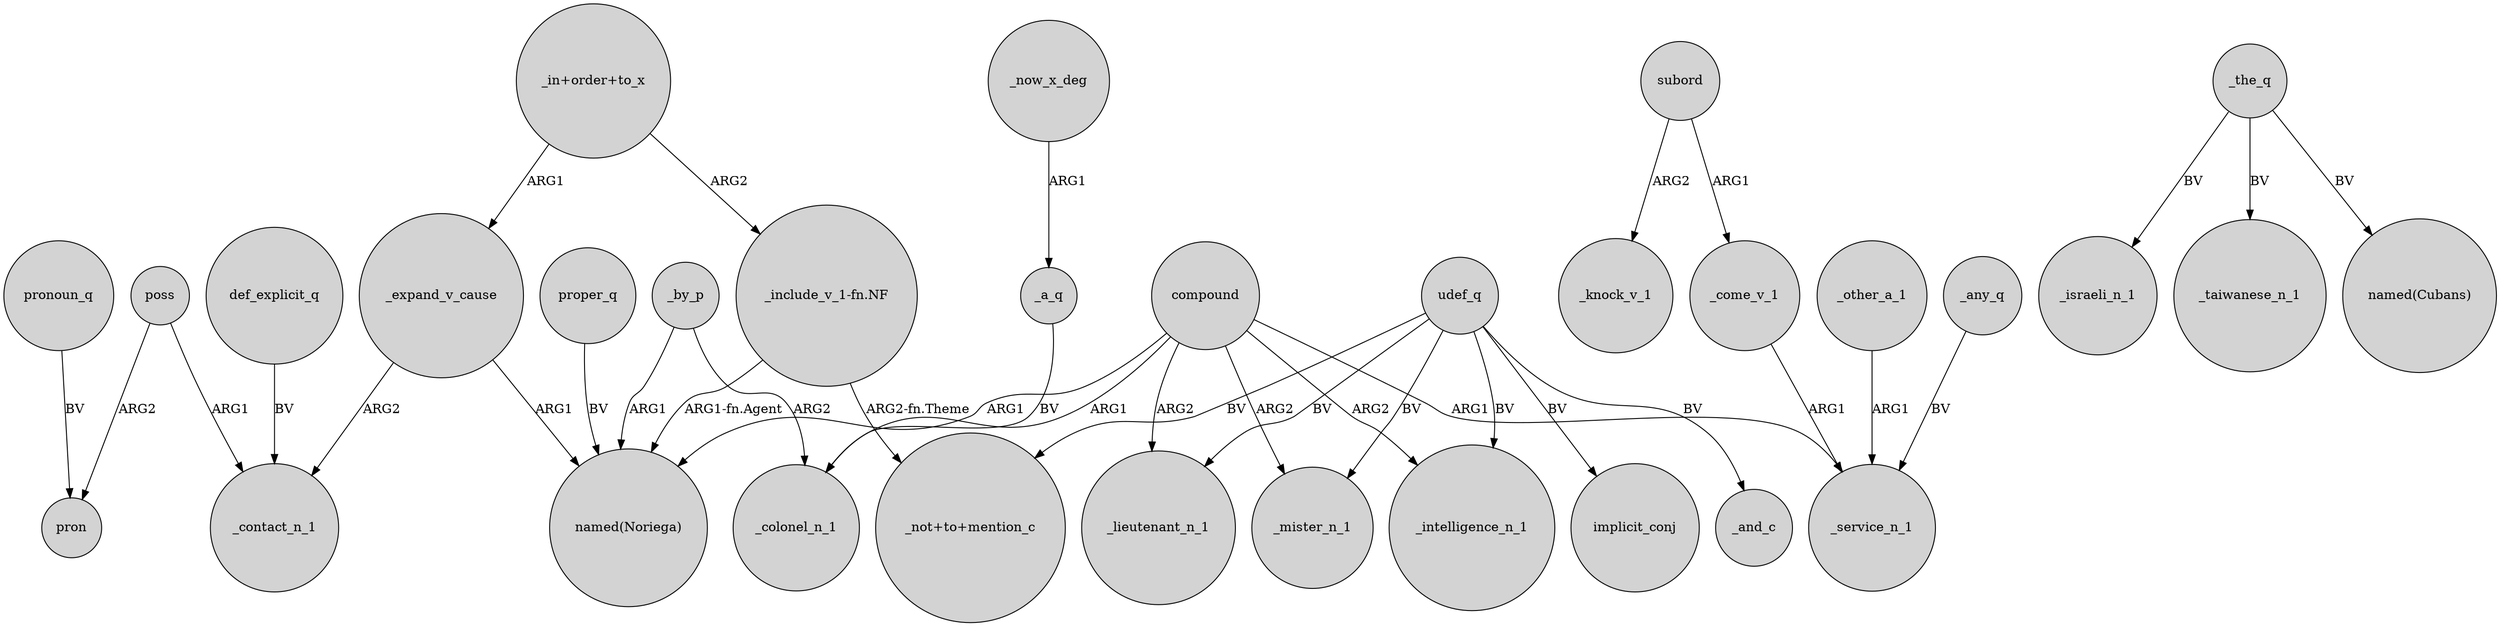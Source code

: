 digraph {
	node [shape=circle style=filled]
	_expand_v_cause -> _contact_n_1 [label=ARG2]
	compound -> _intelligence_n_1 [label=ARG2]
	poss -> pron [label=ARG2]
	subord -> _knock_v_1 [label=ARG2]
	_a_q -> _colonel_n_1 [label=BV]
	poss -> _contact_n_1 [label=ARG1]
	compound -> _colonel_n_1 [label=ARG1]
	udef_q -> "_not+to+mention_c" [label=BV]
	compound -> _mister_n_1 [label=ARG2]
	"_include_v_1-fn.NF" -> "_not+to+mention_c" [label="ARG2-fn.Theme"]
	udef_q -> _mister_n_1 [label=BV]
	_expand_v_cause -> "named(Noriega)" [label=ARG1]
	subord -> _come_v_1 [label=ARG1]
	_by_p -> "named(Noriega)" [label=ARG1]
	compound -> _lieutenant_n_1 [label=ARG2]
	_other_a_1 -> _service_n_1 [label=ARG1]
	udef_q -> implicit_conj [label=BV]
	proper_q -> "named(Noriega)" [label=BV]
	def_explicit_q -> _contact_n_1 [label=BV]
	pronoun_q -> pron [label=BV]
	udef_q -> _lieutenant_n_1 [label=BV]
	_come_v_1 -> _service_n_1 [label=ARG1]
	compound -> "named(Noriega)" [label=ARG1]
	_the_q -> _israeli_n_1 [label=BV]
	udef_q -> _intelligence_n_1 [label=BV]
	"_in+order+to_x" -> "_include_v_1-fn.NF" [label=ARG2]
	"_include_v_1-fn.NF" -> "named(Noriega)" [label="ARG1-fn.Agent"]
	"_in+order+to_x" -> _expand_v_cause [label=ARG1]
	_any_q -> _service_n_1 [label=BV]
	_by_p -> _colonel_n_1 [label=ARG2]
	_now_x_deg -> _a_q [label=ARG1]
	_the_q -> _taiwanese_n_1 [label=BV]
	udef_q -> _and_c [label=BV]
	compound -> _service_n_1 [label=ARG1]
	_the_q -> "named(Cubans)" [label=BV]
}
